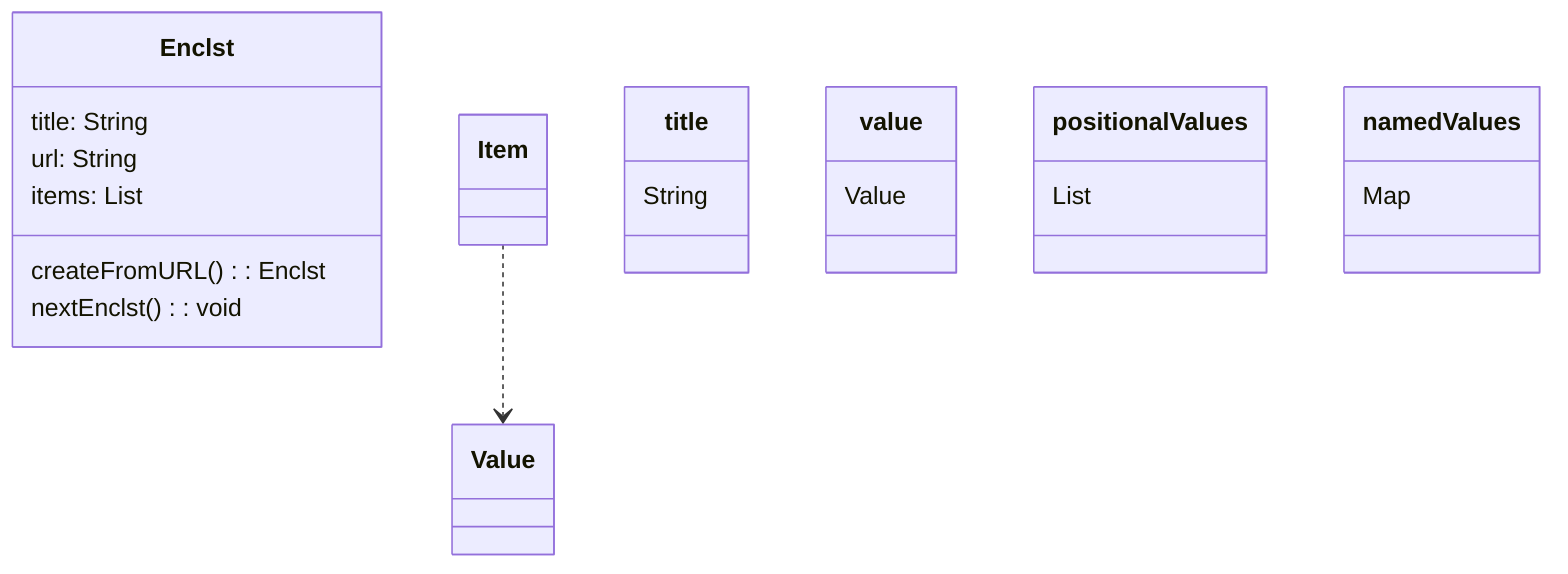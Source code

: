 classDiagram
class Enclst {
title: String
url: String
items: List<Item>
createFromURL(): Enclst
nextEnclst(): void
}
class Item 
title: String
value: Value

Item ..> Value
class Value 
positionalValues: List<String>
namedValues: Map<String, String>